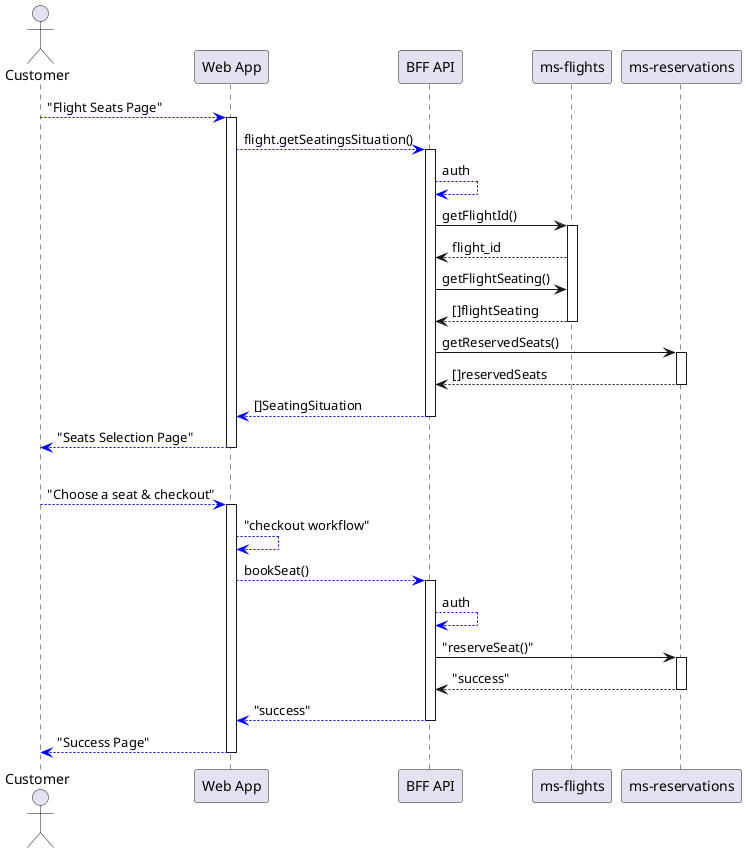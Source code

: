 @startuml

actor Customer as cust
participant "Web App" as app
participant "BFF API" as api
participant "ms-flights" as msf
participant "ms-reservations" as msr

cust -[#blue]-> app ++: "Flight Seats Page"
app -[#blue]-> api ++: flight.getSeatingsSituation()
api -[#blue]-> api: auth
api -> msf ++: getFlightId()
msf --> api: flight_id
api -> msf: getFlightSeating()
return []flightSeating
api -> msr ++: getReservedSeats()
return []reservedSeats
return []SeatingSituation
return "Seats Selection Page"
||| 
cust -[#blue]-> app ++: "Choose a seat & checkout"
app -[#blue]-> app: "checkout workflow"
app -[#blue]-> api ++: bookSeat()
api -[#blue]-> api: auth
api -> msr ++: "reserveSeat()"
return "success"

return "success"
return "Success Page"
@enduml
